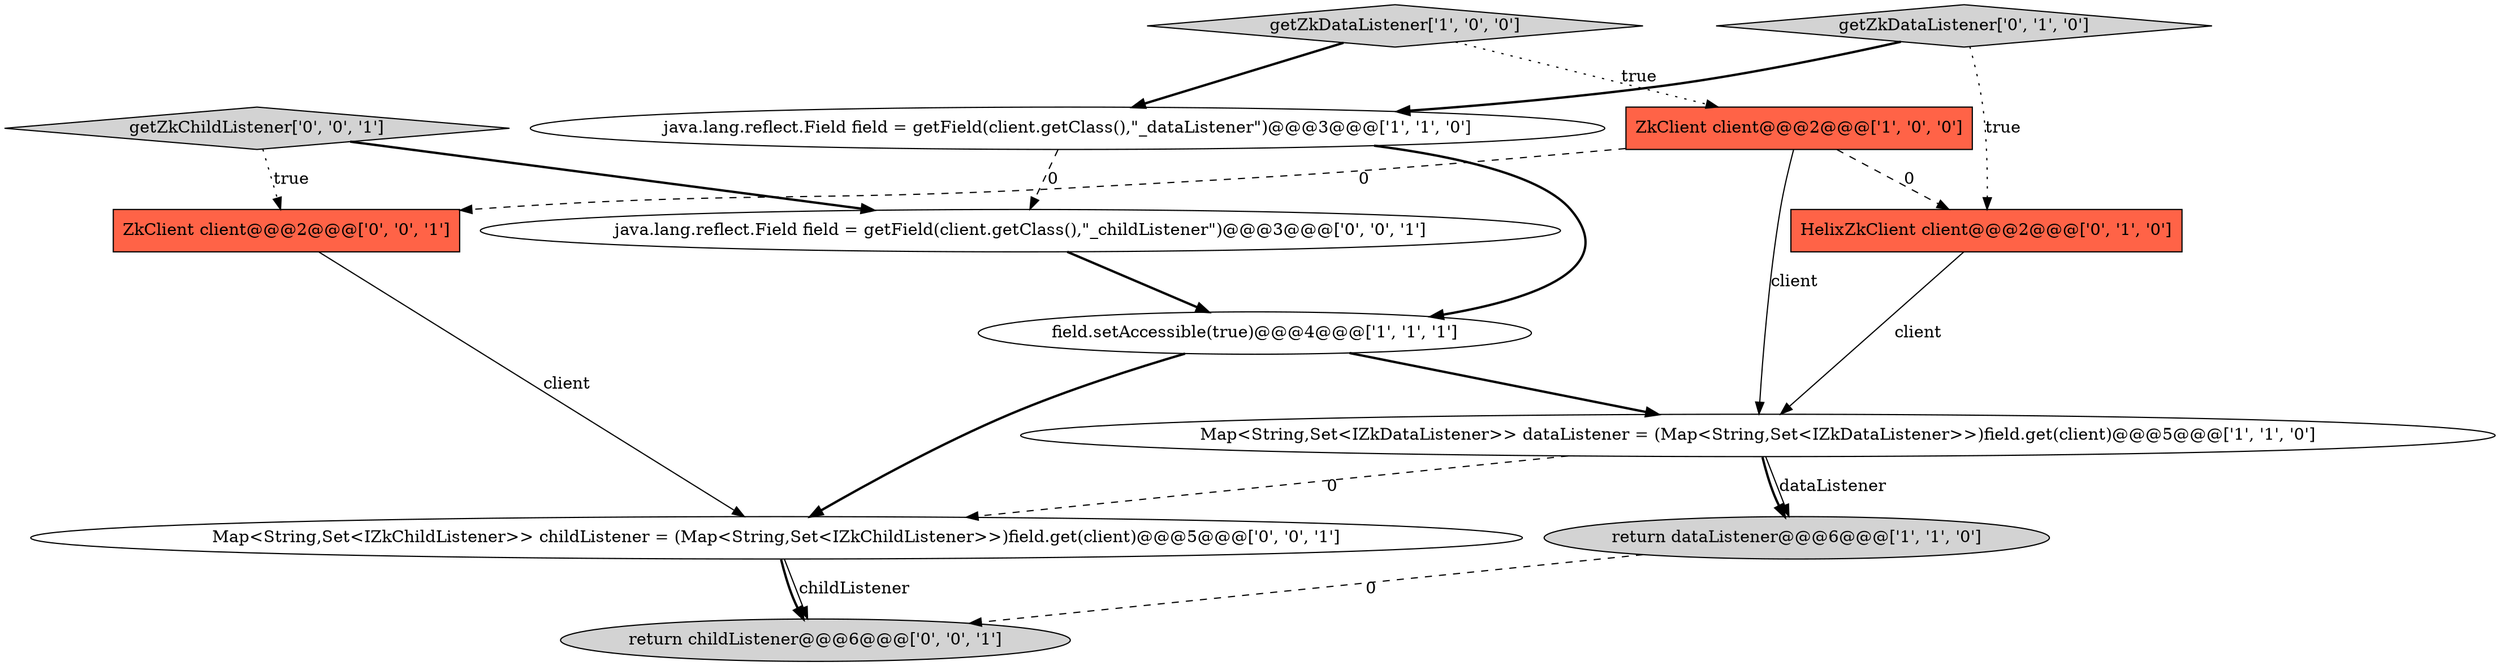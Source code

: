 digraph {
8 [style = filled, label = "ZkClient client@@@2@@@['0', '0', '1']", fillcolor = tomato, shape = box image = "AAA0AAABBB3BBB"];
3 [style = filled, label = "ZkClient client@@@2@@@['1', '0', '0']", fillcolor = tomato, shape = box image = "AAA1AAABBB1BBB"];
6 [style = filled, label = "HelixZkClient client@@@2@@@['0', '1', '0']", fillcolor = tomato, shape = box image = "AAA1AAABBB2BBB"];
12 [style = filled, label = "return childListener@@@6@@@['0', '0', '1']", fillcolor = lightgray, shape = ellipse image = "AAA0AAABBB3BBB"];
2 [style = filled, label = "field.setAccessible(true)@@@4@@@['1', '1', '1']", fillcolor = white, shape = ellipse image = "AAA0AAABBB1BBB"];
1 [style = filled, label = "getZkDataListener['1', '0', '0']", fillcolor = lightgray, shape = diamond image = "AAA0AAABBB1BBB"];
9 [style = filled, label = "getZkChildListener['0', '0', '1']", fillcolor = lightgray, shape = diamond image = "AAA0AAABBB3BBB"];
5 [style = filled, label = "return dataListener@@@6@@@['1', '1', '0']", fillcolor = lightgray, shape = ellipse image = "AAA0AAABBB1BBB"];
0 [style = filled, label = "java.lang.reflect.Field field = getField(client.getClass(),\"_dataListener\")@@@3@@@['1', '1', '0']", fillcolor = white, shape = ellipse image = "AAA0AAABBB1BBB"];
10 [style = filled, label = "Map<String,Set<IZkChildListener>> childListener = (Map<String,Set<IZkChildListener>>)field.get(client)@@@5@@@['0', '0', '1']", fillcolor = white, shape = ellipse image = "AAA0AAABBB3BBB"];
11 [style = filled, label = "java.lang.reflect.Field field = getField(client.getClass(),\"_childListener\")@@@3@@@['0', '0', '1']", fillcolor = white, shape = ellipse image = "AAA0AAABBB3BBB"];
4 [style = filled, label = "Map<String,Set<IZkDataListener>> dataListener = (Map<String,Set<IZkDataListener>>)field.get(client)@@@5@@@['1', '1', '0']", fillcolor = white, shape = ellipse image = "AAA0AAABBB1BBB"];
7 [style = filled, label = "getZkDataListener['0', '1', '0']", fillcolor = lightgray, shape = diamond image = "AAA0AAABBB2BBB"];
7->6 [style = dotted, label="true"];
3->6 [style = dashed, label="0"];
5->12 [style = dashed, label="0"];
9->11 [style = bold, label=""];
8->10 [style = solid, label="client"];
0->2 [style = bold, label=""];
7->0 [style = bold, label=""];
0->11 [style = dashed, label="0"];
1->0 [style = bold, label=""];
2->10 [style = bold, label=""];
2->4 [style = bold, label=""];
11->2 [style = bold, label=""];
9->8 [style = dotted, label="true"];
1->3 [style = dotted, label="true"];
6->4 [style = solid, label="client"];
10->12 [style = bold, label=""];
3->8 [style = dashed, label="0"];
4->10 [style = dashed, label="0"];
3->4 [style = solid, label="client"];
10->12 [style = solid, label="childListener"];
4->5 [style = solid, label="dataListener"];
4->5 [style = bold, label=""];
}
